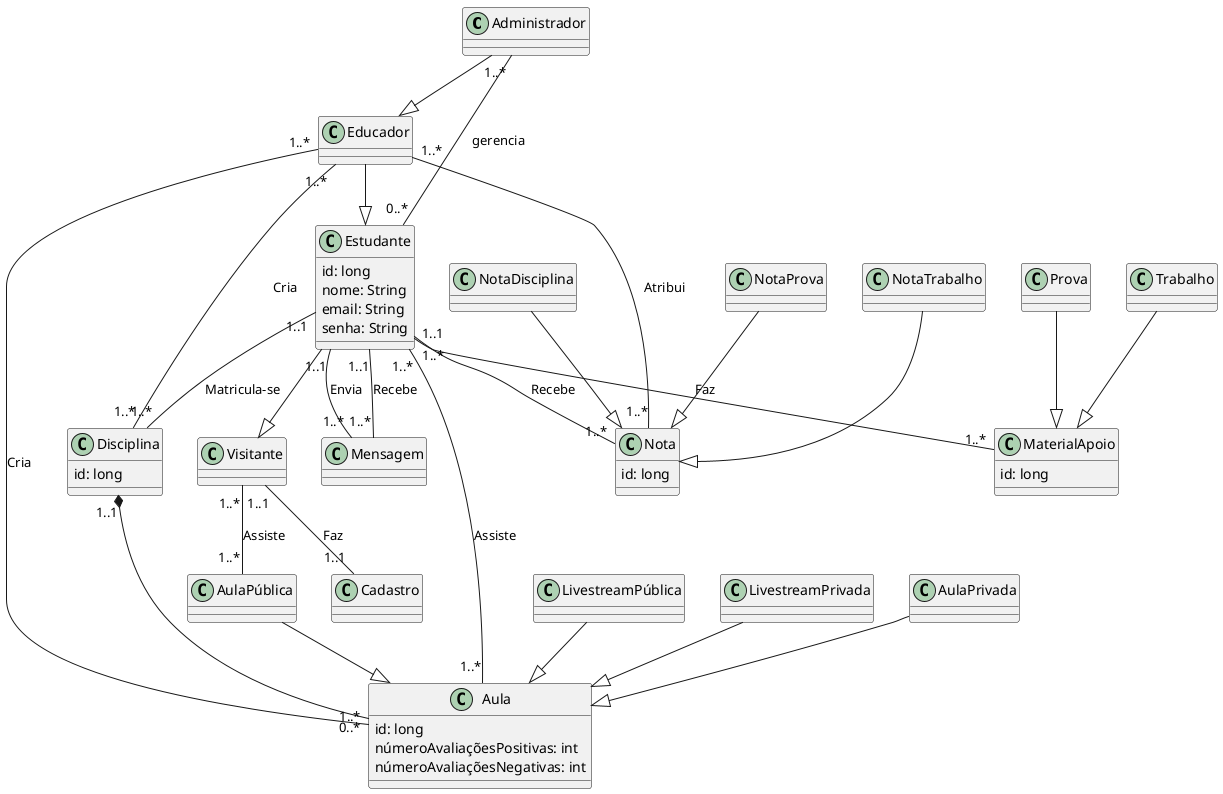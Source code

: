 @startuml modelo-conceitual
class Administrador{

}

class Aula{
    id: long
    númeroAvaliaçõesPositivas: int
    númeroAvaliaçõesNegativas: int
}

class Estudante{
    id: long
    nome: String
    email: String
    senha: String
}

class Educador{

}

class Disciplina{
    id: long
}

class AulaPública{
}

class LivestreamPública{
}

class Visitante{

}

class LivestreamPrivada{

}

class MaterialApoio{
    id: long
}

class Prova{

}

class Trabalho{

}

class NotaProva{

}

class NotaTrabalho{

}

class NotaDisciplina{

}

class Cadastro{

}

class Mensagem{

}

class Nota{
    id: long
}

Administrador "1..*"--"0..*" Estudante: gerencia
Administrador --|> Educador
Educador --|> Estudante
Estudante --|> Visitante
AulaPrivada --|> Aula
AulaPública --|> Aula
LivestreamPrivada --|> Aula
LivestreamPública --|> Aula
NotaDisciplina --|> Nota
NotaProva --|> Nota
NotaTrabalho --|> Nota
Trabalho --|> MaterialApoio
Prova --|> MaterialApoio
Disciplina "1..1"*--"0..*" Aula
Visitante "1..1"-- "1..1"Cadastro: Faz
Estudante "1..*"--"1..*" Aula: Assiste
Estudante "1..1"--"1..*" Nota: Recebe
Estudante "1..*"--"1..*" MaterialApoio: Faz
Estudante "1..1"--"1..*" Mensagem: Recebe
Estudante "1..1"--"1..*" Mensagem: Envia
Estudante "1..1"--"1..*" Disciplina: Matricula-se
Educador "1..*"--"1..*" Disciplina: Cria
Educador "1..*"--"1..*" Aula: Cria
Educador "1..*"--"1..*" Nota: Atribui
Visitante "1..*"--"1..*" AulaPública: Assiste
@enduml